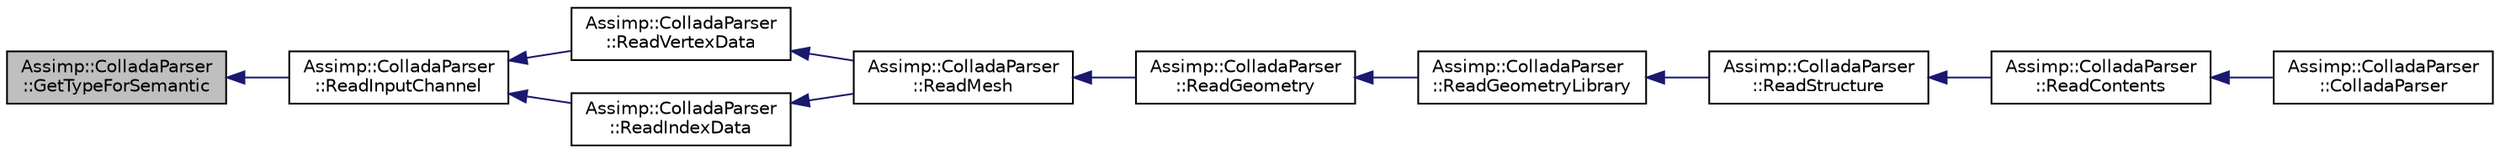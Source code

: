 digraph "Assimp::ColladaParser::GetTypeForSemantic"
{
  edge [fontname="Helvetica",fontsize="10",labelfontname="Helvetica",labelfontsize="10"];
  node [fontname="Helvetica",fontsize="10",shape=record];
  rankdir="LR";
  Node1 [label="Assimp::ColladaParser\l::GetTypeForSemantic",height=0.2,width=0.4,color="black", fillcolor="grey75", style="filled", fontcolor="black"];
  Node1 -> Node2 [dir="back",color="midnightblue",fontsize="10",style="solid"];
  Node2 [label="Assimp::ColladaParser\l::ReadInputChannel",height=0.2,width=0.4,color="black", fillcolor="white", style="filled",URL="$class_assimp_1_1_collada_parser.html#affc8d77d8f7f71cb5bc86cb1306f5614"];
  Node2 -> Node3 [dir="back",color="midnightblue",fontsize="10",style="solid"];
  Node3 [label="Assimp::ColladaParser\l::ReadVertexData",height=0.2,width=0.4,color="black", fillcolor="white", style="filled",URL="$class_assimp_1_1_collada_parser.html#a2035fdc6f9e56163b0f8a461e80dd5d8"];
  Node3 -> Node4 [dir="back",color="midnightblue",fontsize="10",style="solid"];
  Node4 [label="Assimp::ColladaParser\l::ReadMesh",height=0.2,width=0.4,color="black", fillcolor="white", style="filled",URL="$class_assimp_1_1_collada_parser.html#acc839aeae53ac30f89bf23d8640e1d7c"];
  Node4 -> Node5 [dir="back",color="midnightblue",fontsize="10",style="solid"];
  Node5 [label="Assimp::ColladaParser\l::ReadGeometry",height=0.2,width=0.4,color="black", fillcolor="white", style="filled",URL="$class_assimp_1_1_collada_parser.html#a516dbc59dcabe1474e3b802d13eac8e1"];
  Node5 -> Node6 [dir="back",color="midnightblue",fontsize="10",style="solid"];
  Node6 [label="Assimp::ColladaParser\l::ReadGeometryLibrary",height=0.2,width=0.4,color="black", fillcolor="white", style="filled",URL="$class_assimp_1_1_collada_parser.html#aeab10c144dadce3626ab2d8432def349"];
  Node6 -> Node7 [dir="back",color="midnightblue",fontsize="10",style="solid"];
  Node7 [label="Assimp::ColladaParser\l::ReadStructure",height=0.2,width=0.4,color="black", fillcolor="white", style="filled",URL="$class_assimp_1_1_collada_parser.html#a33b811a5865cf91cdbb264c49e2c05ae"];
  Node7 -> Node8 [dir="back",color="midnightblue",fontsize="10",style="solid"];
  Node8 [label="Assimp::ColladaParser\l::ReadContents",height=0.2,width=0.4,color="black", fillcolor="white", style="filled",URL="$class_assimp_1_1_collada_parser.html#a1744f170a70bdbfbe6a3877a570f7546"];
  Node8 -> Node9 [dir="back",color="midnightblue",fontsize="10",style="solid"];
  Node9 [label="Assimp::ColladaParser\l::ColladaParser",height=0.2,width=0.4,color="black", fillcolor="white", style="filled",URL="$class_assimp_1_1_collada_parser.html#a1567efb45f7129a79e9c93a782338b37"];
  Node2 -> Node10 [dir="back",color="midnightblue",fontsize="10",style="solid"];
  Node10 [label="Assimp::ColladaParser\l::ReadIndexData",height=0.2,width=0.4,color="black", fillcolor="white", style="filled",URL="$class_assimp_1_1_collada_parser.html#a61108ba6075e2b2d90eea18eb7fbdb7f"];
  Node10 -> Node4 [dir="back",color="midnightblue",fontsize="10",style="solid"];
}
